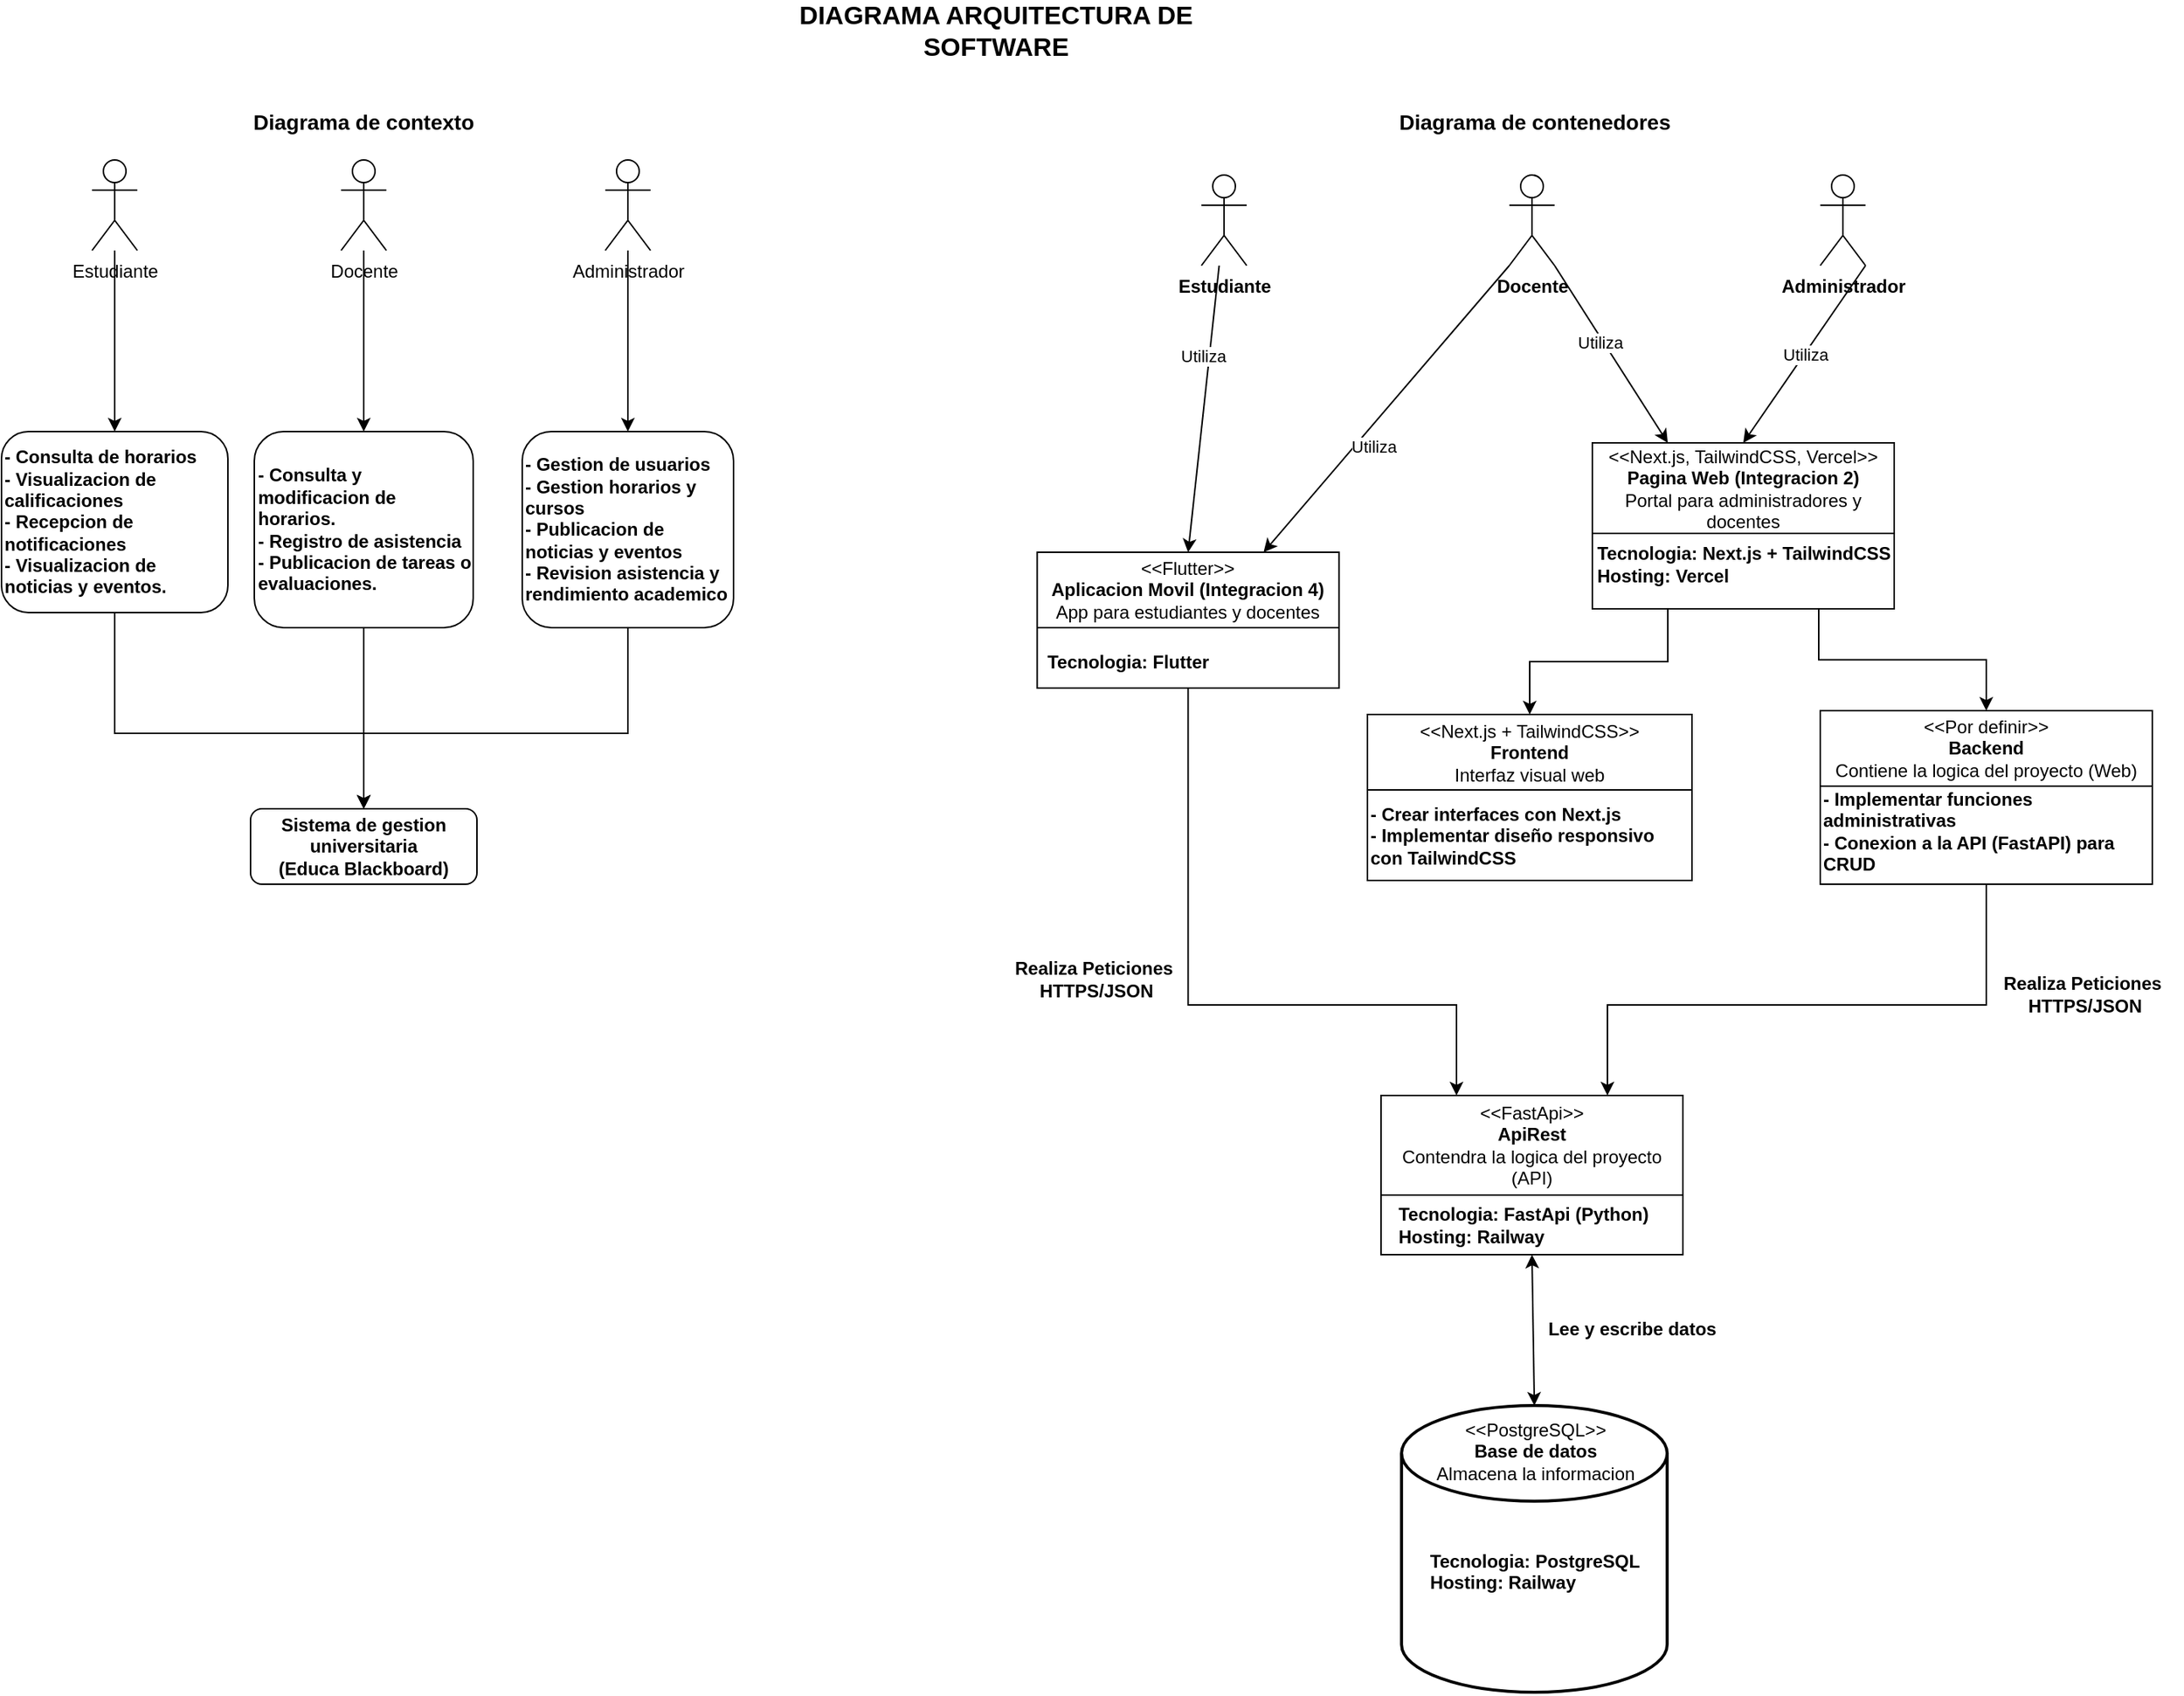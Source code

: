 <mxfile version="28.1.0">
  <diagram name="Página-1" id="yNtrUq_g8D0pvzZwIxcy">
    <mxGraphModel dx="2237" dy="760" grid="1" gridSize="10" guides="1" tooltips="1" connect="1" arrows="1" fold="1" page="1" pageScale="1" pageWidth="827" pageHeight="1169" math="0" shadow="0">
      <root>
        <mxCell id="0" />
        <mxCell id="1" parent="0" />
        <mxCell id="rLZH8Nn4CCLPOPYhZAGx-68" style="edgeStyle=orthogonalEdgeStyle;rounded=0;orthogonalLoop=1;jettySize=auto;html=1;entryX=0.5;entryY=0;entryDx=0;entryDy=0;" edge="1" parent="1" source="rLZH8Nn4CCLPOPYhZAGx-3" target="rLZH8Nn4CCLPOPYhZAGx-65">
          <mxGeometry relative="1" as="geometry" />
        </mxCell>
        <mxCell id="rLZH8Nn4CCLPOPYhZAGx-3" value="Docente" style="shape=umlActor;verticalLabelPosition=bottom;verticalAlign=top;html=1;outlineConnect=0;" vertex="1" parent="1">
          <mxGeometry x="-170" y="120" width="30" height="60" as="geometry" />
        </mxCell>
        <mxCell id="rLZH8Nn4CCLPOPYhZAGx-69" style="edgeStyle=orthogonalEdgeStyle;rounded=0;orthogonalLoop=1;jettySize=auto;html=1;" edge="1" parent="1" source="rLZH8Nn4CCLPOPYhZAGx-4" target="rLZH8Nn4CCLPOPYhZAGx-66">
          <mxGeometry relative="1" as="geometry" />
        </mxCell>
        <mxCell id="rLZH8Nn4CCLPOPYhZAGx-4" value="Administrador" style="shape=umlActor;verticalLabelPosition=bottom;verticalAlign=top;html=1;outlineConnect=0;" vertex="1" parent="1">
          <mxGeometry x="5" y="120" width="30" height="60" as="geometry" />
        </mxCell>
        <mxCell id="rLZH8Nn4CCLPOPYhZAGx-7" value="&lt;div&gt;&lt;b&gt;Sistema de gestion universitaria&lt;/b&gt;&lt;/div&gt;&lt;div&gt;&lt;b&gt;(Educa Blackboard)&lt;/b&gt;&lt;/div&gt;" style="rounded=1;whiteSpace=wrap;html=1;" vertex="1" parent="1">
          <mxGeometry x="-230" y="550" width="150" height="50" as="geometry" />
        </mxCell>
        <mxCell id="rLZH8Nn4CCLPOPYhZAGx-11" value="&lt;div&gt;Diagrama de contexto&lt;/div&gt;" style="text;html=1;align=center;verticalAlign=middle;whiteSpace=wrap;rounded=0;perimeterSpacing=0;strokeWidth=10;fontSize=14;textShadow=0;fontStyle=1" vertex="1" parent="1">
          <mxGeometry x="-230" y="80" width="150" height="30" as="geometry" />
        </mxCell>
        <mxCell id="rLZH8Nn4CCLPOPYhZAGx-12" value="&lt;b&gt;Docente&lt;/b&gt;" style="shape=umlActor;verticalLabelPosition=bottom;verticalAlign=top;html=1;outlineConnect=0;" vertex="1" parent="1">
          <mxGeometry x="604" y="130" width="30" height="60" as="geometry" />
        </mxCell>
        <mxCell id="rLZH8Nn4CCLPOPYhZAGx-13" value="&lt;b&gt;Administrador&lt;/b&gt;" style="shape=umlActor;verticalLabelPosition=bottom;verticalAlign=top;html=1;outlineConnect=0;" vertex="1" parent="1">
          <mxGeometry x="810" y="130" width="30" height="60" as="geometry" />
        </mxCell>
        <mxCell id="rLZH8Nn4CCLPOPYhZAGx-88" style="edgeStyle=orthogonalEdgeStyle;rounded=0;orthogonalLoop=1;jettySize=auto;html=1;exitX=0.5;exitY=1;exitDx=0;exitDy=0;entryX=0.25;entryY=0;entryDx=0;entryDy=0;" edge="1" parent="1" source="rLZH8Nn4CCLPOPYhZAGx-21" target="rLZH8Nn4CCLPOPYhZAGx-39">
          <mxGeometry relative="1" as="geometry">
            <Array as="points">
              <mxPoint x="391" y="680" />
              <mxPoint x="569" y="680" />
            </Array>
          </mxGeometry>
        </mxCell>
        <mxCell id="rLZH8Nn4CCLPOPYhZAGx-21" value="&lt;div&gt;&lt;span style=&quot;font-weight: normal;&quot;&gt;&amp;lt;&amp;lt;Flutter&amp;gt;&amp;gt;&lt;/span&gt;&lt;/div&gt;&lt;div&gt;Aplicacion Movil (Integracion 4)&lt;/div&gt;&lt;div&gt;&lt;span style=&quot;font-weight: normal;&quot;&gt;App para estudiantes y docentes&lt;/span&gt;&lt;/div&gt;" style="swimlane;whiteSpace=wrap;html=1;startSize=50;" vertex="1" parent="1">
          <mxGeometry x="291.19" y="380" width="200" height="90" as="geometry" />
        </mxCell>
        <mxCell id="rLZH8Nn4CCLPOPYhZAGx-22" value="&lt;b&gt;Tecnologia: Flutter&lt;/b&gt;" style="text;html=1;align=center;verticalAlign=middle;resizable=0;points=[];autosize=1;strokeColor=none;fillColor=none;" vertex="1" parent="rLZH8Nn4CCLPOPYhZAGx-21">
          <mxGeometry x="-5" y="58" width="130" height="30" as="geometry" />
        </mxCell>
        <mxCell id="rLZH8Nn4CCLPOPYhZAGx-83" style="edgeStyle=orthogonalEdgeStyle;rounded=0;orthogonalLoop=1;jettySize=auto;html=1;exitX=0.25;exitY=1;exitDx=0;exitDy=0;entryX=0.5;entryY=0;entryDx=0;entryDy=0;" edge="1" parent="1" source="rLZH8Nn4CCLPOPYhZAGx-23" target="rLZH8Nn4CCLPOPYhZAGx-75">
          <mxGeometry relative="1" as="geometry" />
        </mxCell>
        <mxCell id="rLZH8Nn4CCLPOPYhZAGx-84" style="edgeStyle=orthogonalEdgeStyle;rounded=0;orthogonalLoop=1;jettySize=auto;html=1;exitX=0.75;exitY=1;exitDx=0;exitDy=0;entryX=0.5;entryY=0;entryDx=0;entryDy=0;" edge="1" parent="1" source="rLZH8Nn4CCLPOPYhZAGx-23" target="rLZH8Nn4CCLPOPYhZAGx-81">
          <mxGeometry relative="1" as="geometry" />
        </mxCell>
        <mxCell id="rLZH8Nn4CCLPOPYhZAGx-23" value="&lt;div&gt;&lt;span style=&quot;font-weight: normal;&quot;&gt;&amp;lt;&amp;lt;Next.js, TailwindCSS, Vercel&amp;gt;&amp;gt;&lt;/span&gt;&lt;/div&gt;&lt;div&gt;Pagina Web (Integracion 2)&lt;/div&gt;&lt;div&gt;&lt;span style=&quot;font-weight: normal;&quot;&gt;Portal para administradores y docentes&lt;/span&gt;&lt;/div&gt;" style="swimlane;whiteSpace=wrap;html=1;startSize=60;" vertex="1" parent="1">
          <mxGeometry x="659" y="307.5" width="200" height="110" as="geometry" />
        </mxCell>
        <mxCell id="rLZH8Nn4CCLPOPYhZAGx-24" value="&lt;div&gt;&lt;b&gt;Tecnologia: Next.js + TailwindCSS&lt;/b&gt;&lt;/div&gt;&lt;div align=&quot;left&quot;&gt;&lt;b&gt;Hosting: Vercel&lt;/b&gt;&lt;/div&gt;" style="text;html=1;align=center;verticalAlign=middle;resizable=0;points=[];autosize=1;strokeColor=none;fillColor=none;" vertex="1" parent="rLZH8Nn4CCLPOPYhZAGx-23">
          <mxGeometry x="-10" y="60" width="220" height="40" as="geometry" />
        </mxCell>
        <mxCell id="rLZH8Nn4CCLPOPYhZAGx-26" value="&lt;b&gt;Estudiante&lt;/b&gt;" style="shape=umlActor;verticalLabelPosition=bottom;verticalAlign=top;html=1;outlineConnect=0;" vertex="1" parent="1">
          <mxGeometry x="400" y="130" width="30" height="60" as="geometry" />
        </mxCell>
        <mxCell id="rLZH8Nn4CCLPOPYhZAGx-27" value="" style="endArrow=classic;html=1;rounded=0;entryX=0.5;entryY=0;entryDx=0;entryDy=0;" edge="1" parent="1" source="rLZH8Nn4CCLPOPYhZAGx-26" target="rLZH8Nn4CCLPOPYhZAGx-21">
          <mxGeometry relative="1" as="geometry">
            <mxPoint x="390" y="390" as="sourcePoint" />
            <mxPoint x="490" y="390" as="targetPoint" />
          </mxGeometry>
        </mxCell>
        <mxCell id="rLZH8Nn4CCLPOPYhZAGx-28" value="Utiliza" style="edgeLabel;resizable=0;html=1;;align=center;verticalAlign=middle;" connectable="0" vertex="1" parent="rLZH8Nn4CCLPOPYhZAGx-27">
          <mxGeometry relative="1" as="geometry">
            <mxPoint x="-1" y="-35" as="offset" />
          </mxGeometry>
        </mxCell>
        <mxCell id="rLZH8Nn4CCLPOPYhZAGx-29" value="" style="endArrow=classic;html=1;rounded=0;exitX=0;exitY=1;exitDx=0;exitDy=0;exitPerimeter=0;entryX=0.75;entryY=0;entryDx=0;entryDy=0;" edge="1" parent="1" source="rLZH8Nn4CCLPOPYhZAGx-12" target="rLZH8Nn4CCLPOPYhZAGx-21">
          <mxGeometry relative="1" as="geometry">
            <mxPoint x="390" y="390" as="sourcePoint" />
            <mxPoint x="490" y="390" as="targetPoint" />
            <Array as="points" />
          </mxGeometry>
        </mxCell>
        <mxCell id="rLZH8Nn4CCLPOPYhZAGx-30" value="Utiliza" style="edgeLabel;resizable=0;html=1;;align=center;verticalAlign=middle;" connectable="0" vertex="1" parent="rLZH8Nn4CCLPOPYhZAGx-29">
          <mxGeometry relative="1" as="geometry">
            <mxPoint x="-9" y="25" as="offset" />
          </mxGeometry>
        </mxCell>
        <mxCell id="rLZH8Nn4CCLPOPYhZAGx-31" value="" style="endArrow=classic;html=1;rounded=0;exitX=1;exitY=1;exitDx=0;exitDy=0;exitPerimeter=0;entryX=0.25;entryY=0;entryDx=0;entryDy=0;" edge="1" parent="1" source="rLZH8Nn4CCLPOPYhZAGx-12" target="rLZH8Nn4CCLPOPYhZAGx-23">
          <mxGeometry relative="1" as="geometry">
            <mxPoint x="390" y="390" as="sourcePoint" />
            <mxPoint x="490" y="390" as="targetPoint" />
            <Array as="points" />
          </mxGeometry>
        </mxCell>
        <mxCell id="rLZH8Nn4CCLPOPYhZAGx-32" value="Utiliza" style="edgeLabel;resizable=0;html=1;;align=center;verticalAlign=middle;" connectable="0" vertex="1" parent="rLZH8Nn4CCLPOPYhZAGx-31">
          <mxGeometry relative="1" as="geometry">
            <mxPoint x="-8" y="-8" as="offset" />
          </mxGeometry>
        </mxCell>
        <mxCell id="rLZH8Nn4CCLPOPYhZAGx-33" value="" style="endArrow=classic;html=1;rounded=0;exitX=1;exitY=1;exitDx=0;exitDy=0;exitPerimeter=0;entryX=0.5;entryY=0;entryDx=0;entryDy=0;" edge="1" parent="1" source="rLZH8Nn4CCLPOPYhZAGx-13" target="rLZH8Nn4CCLPOPYhZAGx-23">
          <mxGeometry relative="1" as="geometry">
            <mxPoint x="390" y="390" as="sourcePoint" />
            <mxPoint x="490" y="390" as="targetPoint" />
          </mxGeometry>
        </mxCell>
        <mxCell id="rLZH8Nn4CCLPOPYhZAGx-34" value="Utiliza" style="edgeLabel;resizable=0;html=1;;align=center;verticalAlign=middle;" connectable="0" vertex="1" parent="rLZH8Nn4CCLPOPYhZAGx-33">
          <mxGeometry relative="1" as="geometry" />
        </mxCell>
        <mxCell id="rLZH8Nn4CCLPOPYhZAGx-39" value="&lt;div&gt;&lt;span style=&quot;font-weight: normal;&quot;&gt;&amp;lt;&amp;lt;FastApi&amp;gt;&amp;gt;&lt;/span&gt;&lt;/div&gt;&lt;div&gt;ApiRest&lt;/div&gt;&lt;div&gt;&lt;span style=&quot;font-weight: normal;&quot;&gt;Contendra la logica del proyecto (API)&lt;/span&gt;&lt;/div&gt;" style="swimlane;whiteSpace=wrap;html=1;startSize=66;" vertex="1" parent="1">
          <mxGeometry x="519" y="740" width="200" height="105.51" as="geometry" />
        </mxCell>
        <mxCell id="rLZH8Nn4CCLPOPYhZAGx-40" value="&lt;div&gt;&lt;b&gt;Tecnologia: FastApi (Python)&lt;/b&gt;&lt;/div&gt;&lt;div align=&quot;left&quot;&gt;&lt;b&gt;Hosting: Railway&lt;/b&gt;&lt;/div&gt;" style="text;html=1;align=center;verticalAlign=middle;resizable=0;points=[];autosize=1;strokeColor=none;fillColor=none;" vertex="1" parent="rLZH8Nn4CCLPOPYhZAGx-39">
          <mxGeometry x="-1.42" y="65.51" width="190" height="40" as="geometry" />
        </mxCell>
        <mxCell id="rLZH8Nn4CCLPOPYhZAGx-46" value="&lt;div align=&quot;left&quot;&gt;&lt;b&gt;&lt;br&gt;&lt;/b&gt;&lt;/div&gt;&lt;div align=&quot;left&quot;&gt;&lt;b&gt;&lt;br&gt;&lt;/b&gt;&lt;/div&gt;&lt;div align=&quot;left&quot;&gt;&lt;b&gt;Tecnologia: PostgreSQL&lt;/b&gt;&lt;/div&gt;&lt;div align=&quot;left&quot;&gt;&lt;b&gt;Hosting: Railway&lt;/b&gt;&lt;/div&gt;" style="strokeWidth=2;html=1;shape=mxgraph.flowchart.database;whiteSpace=wrap;" vertex="1" parent="1">
          <mxGeometry x="532.58" y="945.51" width="176" height="190" as="geometry" />
        </mxCell>
        <mxCell id="rLZH8Nn4CCLPOPYhZAGx-47" value="&lt;div&gt;&lt;span style=&quot;font-weight: normal;&quot;&gt;&amp;lt;&amp;lt;PostgreSQL&amp;gt;&amp;gt;&lt;/span&gt;&lt;/div&gt;&lt;div&gt;&lt;b&gt;Base de datos&lt;/b&gt;&lt;/div&gt;&lt;div&gt;Almacena la informacion&lt;/div&gt;" style="text;html=1;align=center;verticalAlign=middle;resizable=0;points=[];autosize=1;strokeColor=none;fillColor=none;" vertex="1" parent="1">
          <mxGeometry x="545.58" y="945.51" width="150" height="60" as="geometry" />
        </mxCell>
        <mxCell id="rLZH8Nn4CCLPOPYhZAGx-50" value="&lt;div&gt;Diagrama de contenedores&lt;/div&gt;" style="text;html=1;align=center;verticalAlign=middle;whiteSpace=wrap;rounded=0;perimeterSpacing=0;strokeWidth=10;fontSize=14;textShadow=0;fontStyle=1" vertex="1" parent="1">
          <mxGeometry x="525.58" y="80" width="190" height="30" as="geometry" />
        </mxCell>
        <mxCell id="rLZH8Nn4CCLPOPYhZAGx-51" value="" style="endArrow=classic;startArrow=classic;html=1;rounded=0;entryX=0.5;entryY=1;entryDx=0;entryDy=0;exitX=0.5;exitY=0;exitDx=0;exitDy=0;exitPerimeter=0;" edge="1" parent="1" source="rLZH8Nn4CCLPOPYhZAGx-46" target="rLZH8Nn4CCLPOPYhZAGx-39">
          <mxGeometry width="50" height="50" relative="1" as="geometry">
            <mxPoint x="608.58" y="815.51" as="sourcePoint" />
            <mxPoint x="478.58" y="785.51" as="targetPoint" />
            <Array as="points" />
          </mxGeometry>
        </mxCell>
        <mxCell id="rLZH8Nn4CCLPOPYhZAGx-52" value="&lt;b&gt;Lee y escribe datos&lt;/b&gt;" style="text;html=1;align=center;verticalAlign=middle;resizable=0;points=[];autosize=1;strokeColor=none;fillColor=none;" vertex="1" parent="1">
          <mxGeometry x="620" y="880" width="130" height="30" as="geometry" />
        </mxCell>
        <mxCell id="rLZH8Nn4CCLPOPYhZAGx-67" style="edgeStyle=orthogonalEdgeStyle;rounded=0;orthogonalLoop=1;jettySize=auto;html=1;entryX=0.5;entryY=0;entryDx=0;entryDy=0;" edge="1" parent="1" source="rLZH8Nn4CCLPOPYhZAGx-57" target="rLZH8Nn4CCLPOPYhZAGx-64">
          <mxGeometry relative="1" as="geometry" />
        </mxCell>
        <mxCell id="rLZH8Nn4CCLPOPYhZAGx-57" value="Estudiante" style="shape=umlActor;verticalLabelPosition=bottom;verticalAlign=top;html=1;outlineConnect=0;" vertex="1" parent="1">
          <mxGeometry x="-335" y="120" width="30" height="60" as="geometry" />
        </mxCell>
        <mxCell id="rLZH8Nn4CCLPOPYhZAGx-70" style="edgeStyle=orthogonalEdgeStyle;rounded=0;orthogonalLoop=1;jettySize=auto;html=1;entryX=0.5;entryY=0;entryDx=0;entryDy=0;" edge="1" parent="1" source="rLZH8Nn4CCLPOPYhZAGx-64" target="rLZH8Nn4CCLPOPYhZAGx-7">
          <mxGeometry relative="1" as="geometry">
            <Array as="points">
              <mxPoint x="-320" y="500" />
              <mxPoint x="-155" y="500" />
            </Array>
          </mxGeometry>
        </mxCell>
        <mxCell id="rLZH8Nn4CCLPOPYhZAGx-64" value="&lt;div align=&quot;left&quot;&gt;&lt;b&gt;- Consulta de horarios&amp;nbsp;&lt;/b&gt;&lt;/div&gt;&lt;div align=&quot;left&quot;&gt;&lt;b&gt;- Visualizacion de calificaciones&lt;/b&gt;&lt;/div&gt;&lt;div align=&quot;left&quot;&gt;&lt;b&gt;- Recepcion de notificaciones&lt;/b&gt;&lt;/div&gt;&lt;div align=&quot;left&quot;&gt;&lt;b&gt;- Visualizacion de noticias y eventos.&amp;nbsp;&lt;/b&gt;&lt;/div&gt;&#x9;" style="rounded=1;whiteSpace=wrap;html=1;align=left;" vertex="1" parent="1">
          <mxGeometry x="-395" y="300" width="150" height="120" as="geometry" />
        </mxCell>
        <mxCell id="rLZH8Nn4CCLPOPYhZAGx-71" style="edgeStyle=orthogonalEdgeStyle;rounded=0;orthogonalLoop=1;jettySize=auto;html=1;" edge="1" parent="1" source="rLZH8Nn4CCLPOPYhZAGx-65">
          <mxGeometry relative="1" as="geometry">
            <mxPoint x="-155" y="550" as="targetPoint" />
          </mxGeometry>
        </mxCell>
        <mxCell id="rLZH8Nn4CCLPOPYhZAGx-65" value="&lt;div align=&quot;left&quot;&gt;&lt;b&gt;- Consulta y modificacion de horarios.&lt;/b&gt;&lt;/div&gt;&lt;div align=&quot;left&quot;&gt;&lt;b&gt;- Registro de asistencia&lt;/b&gt;&lt;/div&gt;&lt;div align=&quot;left&quot;&gt;&lt;b&gt;- Publicacion de tareas o evaluaciones.&lt;/b&gt;&lt;/div&gt;" style="rounded=1;whiteSpace=wrap;html=1;align=left;" vertex="1" parent="1">
          <mxGeometry x="-227.5" y="300" width="145" height="130" as="geometry" />
        </mxCell>
        <mxCell id="rLZH8Nn4CCLPOPYhZAGx-72" style="edgeStyle=orthogonalEdgeStyle;rounded=0;orthogonalLoop=1;jettySize=auto;html=1;entryX=0.5;entryY=0;entryDx=0;entryDy=0;" edge="1" parent="1" source="rLZH8Nn4CCLPOPYhZAGx-66" target="rLZH8Nn4CCLPOPYhZAGx-7">
          <mxGeometry relative="1" as="geometry">
            <Array as="points">
              <mxPoint x="20" y="500" />
              <mxPoint x="-155" y="500" />
            </Array>
          </mxGeometry>
        </mxCell>
        <mxCell id="rLZH8Nn4CCLPOPYhZAGx-66" value="&lt;div align=&quot;left&quot;&gt;&lt;b&gt;- Gestion de usuarios&lt;/b&gt;&lt;/div&gt;&lt;div align=&quot;left&quot;&gt;&lt;b&gt;- Gestion horarios y cursos&lt;/b&gt;&lt;/div&gt;&lt;div align=&quot;left&quot;&gt;&lt;b&gt;- Publicacion de noticias y eventos&lt;/b&gt;&lt;/div&gt;&lt;div align=&quot;left&quot;&gt;&lt;b&gt;- Revision asistencia y rendimiento academico&lt;/b&gt;&lt;/div&gt;" style="rounded=1;whiteSpace=wrap;html=1;align=left;" vertex="1" parent="1">
          <mxGeometry x="-50" y="300" width="140" height="130" as="geometry" />
        </mxCell>
        <mxCell id="rLZH8Nn4CCLPOPYhZAGx-75" value="&lt;div&gt;&lt;span style=&quot;font-weight: normal;&quot;&gt;&amp;lt;&amp;lt;Next.js + TailwindCSS&amp;gt;&amp;gt;&lt;/span&gt;&lt;/div&gt;&lt;div&gt;Frontend&lt;/div&gt;&lt;div&gt;&lt;span style=&quot;font-weight: normal;&quot;&gt;Interfaz visual web&lt;/span&gt;&lt;/div&gt;" style="swimlane;whiteSpace=wrap;html=1;startSize=50;" vertex="1" parent="1">
          <mxGeometry x="510" y="487.5" width="215" height="110" as="geometry" />
        </mxCell>
        <mxCell id="rLZH8Nn4CCLPOPYhZAGx-77" value="&lt;div align=&quot;left&quot;&gt;&lt;b&gt;- Crear interfaces con Next.js&lt;/b&gt;&lt;/div&gt;&lt;div align=&quot;left&quot;&gt;&lt;b&gt;- Implementar diseño responsivo&amp;nbsp;&lt;/b&gt;&lt;/div&gt;&lt;div align=&quot;left&quot;&gt;&lt;b&gt;con TailwindCSS&amp;nbsp;&lt;/b&gt;&lt;/div&gt;" style="text;html=1;align=left;verticalAlign=middle;resizable=0;points=[];autosize=1;strokeColor=none;fillColor=none;" vertex="1" parent="rLZH8Nn4CCLPOPYhZAGx-75">
          <mxGeometry y="50" width="210" height="60" as="geometry" />
        </mxCell>
        <mxCell id="rLZH8Nn4CCLPOPYhZAGx-86" style="edgeStyle=orthogonalEdgeStyle;rounded=0;orthogonalLoop=1;jettySize=auto;html=1;entryX=0.75;entryY=0;entryDx=0;entryDy=0;" edge="1" parent="1" source="rLZH8Nn4CCLPOPYhZAGx-81" target="rLZH8Nn4CCLPOPYhZAGx-39">
          <mxGeometry relative="1" as="geometry">
            <Array as="points">
              <mxPoint x="920" y="680" />
              <mxPoint x="669" y="680" />
            </Array>
          </mxGeometry>
        </mxCell>
        <mxCell id="rLZH8Nn4CCLPOPYhZAGx-81" value="&lt;div&gt;&lt;span style=&quot;font-weight: normal;&quot;&gt;&amp;lt;&amp;lt;Por definir&amp;gt;&amp;gt;&lt;/span&gt;&lt;/div&gt;&lt;div&gt;Backend&lt;/div&gt;&lt;div&gt;&lt;span style=&quot;font-weight: normal;&quot;&gt;Contiene la logica del proyecto (Web)&lt;/span&gt;&lt;/div&gt;" style="swimlane;whiteSpace=wrap;html=1;startSize=50;" vertex="1" parent="1">
          <mxGeometry x="810" y="485" width="220" height="115" as="geometry" />
        </mxCell>
        <mxCell id="rLZH8Nn4CCLPOPYhZAGx-82" value="&lt;div align=&quot;left&quot;&gt;&lt;b&gt;- Implementar funciones&amp;nbsp;&lt;/b&gt;&lt;/div&gt;&lt;div align=&quot;left&quot;&gt;&lt;b&gt;administrativas&lt;/b&gt;&lt;/div&gt;&lt;div align=&quot;left&quot;&gt;&lt;b&gt;- Conexion a la API (FastAPI) para&amp;nbsp;&lt;/b&gt;&lt;/div&gt;&lt;div align=&quot;left&quot;&gt;&lt;b&gt;CRUD&amp;nbsp;&lt;/b&gt;&lt;/div&gt;" style="text;html=1;align=left;verticalAlign=middle;resizable=0;points=[];autosize=1;strokeColor=none;fillColor=none;" vertex="1" parent="rLZH8Nn4CCLPOPYhZAGx-81">
          <mxGeometry y="45" width="220" height="70" as="geometry" />
        </mxCell>
        <mxCell id="rLZH8Nn4CCLPOPYhZAGx-87" value="&lt;div&gt;&lt;b&gt;Realiza Peticiones&amp;nbsp;&lt;/b&gt;&lt;/div&gt;&lt;div&gt;&lt;b&gt;HTTPS/JSON&lt;/b&gt;&lt;/div&gt;" style="text;html=1;align=center;verticalAlign=middle;resizable=0;points=[];autosize=1;strokeColor=none;fillColor=none;" vertex="1" parent="1">
          <mxGeometry x="920" y="653" width="130" height="40" as="geometry" />
        </mxCell>
        <mxCell id="rLZH8Nn4CCLPOPYhZAGx-89" value="&lt;div&gt;&lt;b&gt;Realiza Peticiones&amp;nbsp;&lt;/b&gt;&lt;/div&gt;&lt;div&gt;&lt;b&gt;HTTPS/JSON&lt;/b&gt;&lt;/div&gt;" style="text;html=1;align=center;verticalAlign=middle;resizable=0;points=[];autosize=1;strokeColor=none;fillColor=none;" vertex="1" parent="1">
          <mxGeometry x="265" y="643" width="130" height="40" as="geometry" />
        </mxCell>
        <mxCell id="rLZH8Nn4CCLPOPYhZAGx-91" value="DIAGRAMA ARQUITECTURA DE SOFTWARE" style="text;html=1;align=center;verticalAlign=middle;whiteSpace=wrap;rounded=0;fontSize=17;fontStyle=1" vertex="1" parent="1">
          <mxGeometry x="114" y="20" width="300" height="30" as="geometry" />
        </mxCell>
      </root>
    </mxGraphModel>
  </diagram>
</mxfile>

